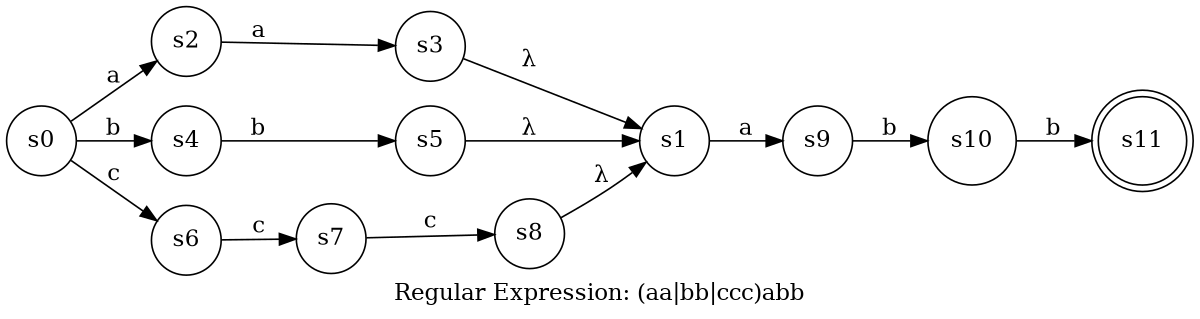 digraph finite_state_machine {
	label="Regular Expression: (aa|bb|ccc)abb";
	rankdir=LR;
	size="8,5"
	node [shape = doublecircle]; s11;
	node [shape = circle];
	s0 -> s2 [ label = "a" ];
	s0 -> s4 [ label = "b" ];
	s0 -> s6 [ label = "c" ];
	s1 -> s9 [ label = "a" ];
	s2 -> s3 [ label = "a" ];
	s3 -> s1 [ label = "λ" ];
	s4 -> s5 [ label = "b" ];
	s5 -> s1 [ label = "λ" ];
	s6 -> s7 [ label = "c" ];
	s7 -> s8 [ label = "c" ];
	s8 -> s1 [ label = "λ" ];
	s9 -> s10 [ label = "b" ];
	s10 -> s11 [ label = "b" ];
}
